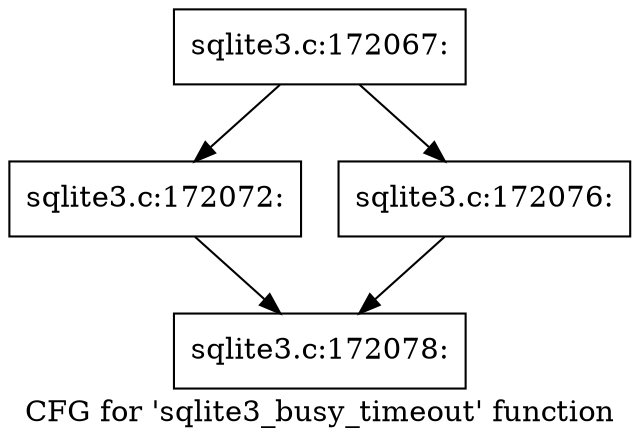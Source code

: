 digraph "CFG for 'sqlite3_busy_timeout' function" {
	label="CFG for 'sqlite3_busy_timeout' function";

	Node0x55c0f6a0d720 [shape=record,label="{sqlite3.c:172067:}"];
	Node0x55c0f6a0d720 -> Node0x55c0f6a0d8a0;
	Node0x55c0f6a0d720 -> Node0x55c0f6a10bb0;
	Node0x55c0f6a0d8a0 [shape=record,label="{sqlite3.c:172072:}"];
	Node0x55c0f6a0d8a0 -> Node0x55c0f6a10b60;
	Node0x55c0f6a10bb0 [shape=record,label="{sqlite3.c:172076:}"];
	Node0x55c0f6a10bb0 -> Node0x55c0f6a10b60;
	Node0x55c0f6a10b60 [shape=record,label="{sqlite3.c:172078:}"];
}
